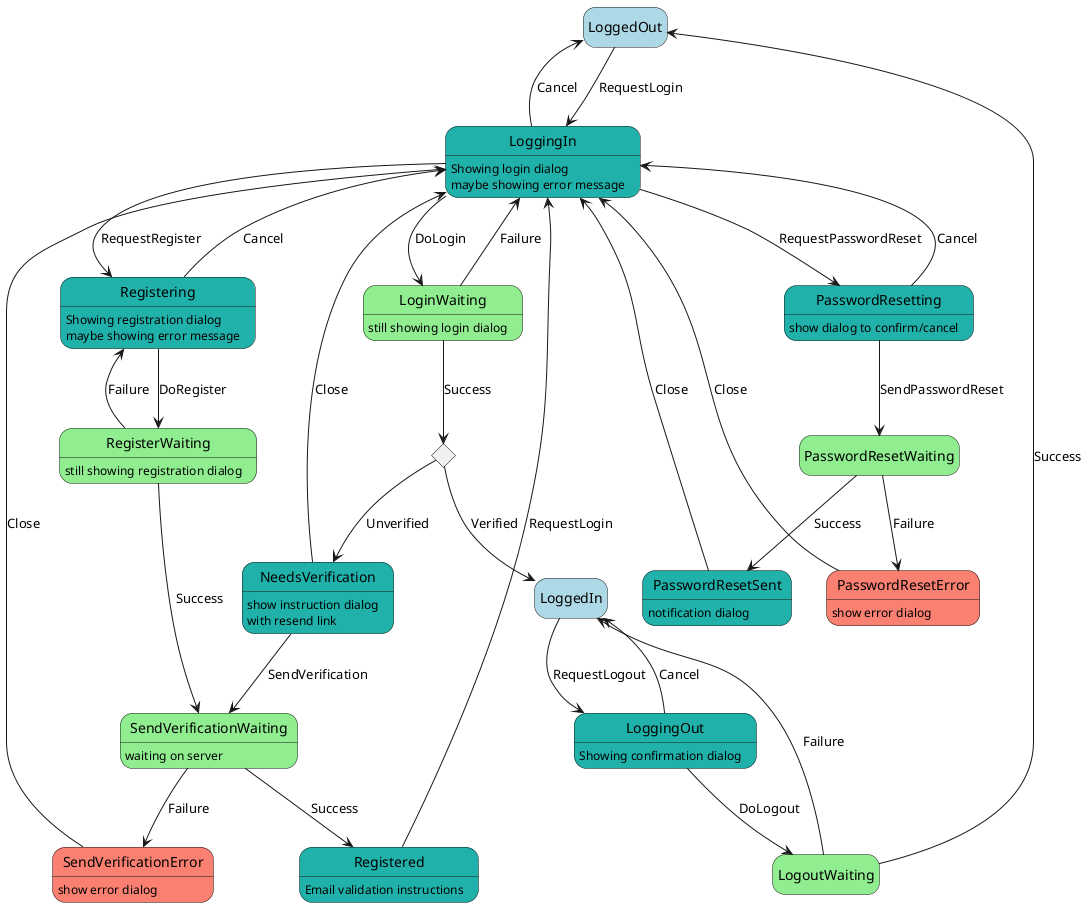 @startuml Login Logout States
hide empty description

state LoggedOut #LightBlue
state LoggingIn #LightSeaGreen : Showing login dialog
LoggingIn : maybe showing error message
state LoginWaiting #LightGreen : still showing login dialog
state LoggingOut #LightSeaGreen : Showing confirmation dialog
state LogoutWaiting #LightGreen
state Registering #LightSeaGreen : Showing registration dialog
Registering : maybe showing error message
state Registered #LightSeaGreen : Email validation instructions
state RegisterWaiting #LightGreen
RegisterWaiting: still showing registration dialog
state verify <<choice>>
state NeedsVerification #LightSeaGreen : show instruction dialog\nwith resend link
state SendVerificationWaiting #LightGreen : waiting on server
state SendVerificationError #Salmon : show error dialog
state LoggedIn #LightBlue
state PasswordResetting #LightSeaGreen : show dialog to confirm/cancel
state PasswordResetWaiting #LightGreen
state PasswordResetError #Salmon : show error dialog
state PasswordResetSent #LightSeaGreen : notification dialog

LoggedOut --> LoggingIn : RequestLogin
LoggingIn --> LoginWaiting : DoLogin
LoginWaiting --> verify : Success
verify --> LoggedIn : Verified
verify --> NeedsVerification : Unverified
NeedsVerification --> LoggingIn : Close
NeedsVerification --> SendVerificationWaiting : SendVerification
LoggingIn --> LoggedOut : Cancel
LoggedIn --> LoggingOut : RequestLogout
LoggingOut --> LoggedIn : Cancel
LoggingOut --> LogoutWaiting : DoLogout
LogoutWaiting --> LoggedOut : Success
LogoutWaiting --> LoggedIn : Failure
LoginWaiting --> LoggingIn : Failure
LoggingIn --> Registering : RequestRegister
Registering --> RegisterWaiting : DoRegister
RegisterWaiting --> SendVerificationWaiting : Success
SendVerificationError --> LoggingIn : Close
RegisterWaiting --> Registering : Failure
Registered --> LoggingIn : RequestLogin
Registering --> LoggingIn : Cancel
SendVerificationWaiting --> SendVerificationError : Failure
SendVerificationWaiting --> Registered : Success
LoggingIn --> PasswordResetting : RequestPasswordReset
PasswordResetting --> LoggingIn : Cancel
PasswordResetting --> PasswordResetWaiting : SendPasswordReset
PasswordResetWaiting --> PasswordResetSent : Success
PasswordResetWaiting --> PasswordResetError : Failure
PasswordResetSent --> LoggingIn : Close
PasswordResetError --> LoggingIn : Close

@enduml